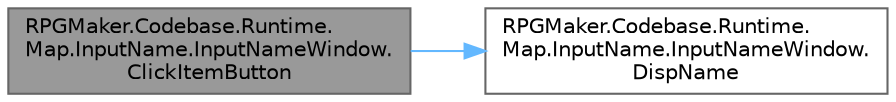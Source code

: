 digraph "RPGMaker.Codebase.Runtime.Map.InputName.InputNameWindow.ClickItemButton"
{
 // LATEX_PDF_SIZE
  bgcolor="transparent";
  edge [fontname=Helvetica,fontsize=10,labelfontname=Helvetica,labelfontsize=10];
  node [fontname=Helvetica,fontsize=10,shape=box,height=0.2,width=0.4];
  rankdir="LR";
  Node1 [id="Node000001",label="RPGMaker.Codebase.Runtime.\lMap.InputName.InputNameWindow.\lClickItemButton",height=0.2,width=0.4,color="gray40", fillcolor="grey60", style="filled", fontcolor="black",tooltip="😁 入力する文字"];
  Node1 -> Node2 [id="edge1_Node000001_Node000002",color="steelblue1",style="solid",tooltip=" "];
  Node2 [id="Node000002",label="RPGMaker.Codebase.Runtime.\lMap.InputName.InputNameWindow.\lDispName",height=0.2,width=0.4,color="grey40", fillcolor="white", style="filled",URL="$dd/d7d/class_r_p_g_maker_1_1_codebase_1_1_runtime_1_1_map_1_1_input_name_1_1_input_name_window.html#a56387a5ddd8cf27e7e80c25103be2a15",tooltip="😁 Ｄｉｓｐ名前"];
}

